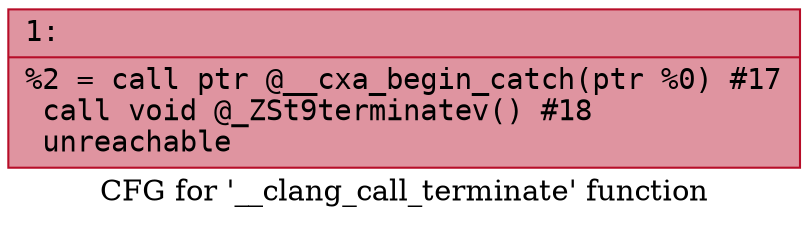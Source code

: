 digraph "CFG for '__clang_call_terminate' function" {
	label="CFG for '__clang_call_terminate' function";

	Node0x600000634410 [shape=record,color="#b70d28ff", style=filled, fillcolor="#b70d2870" fontname="Courier",label="{1:\l|  %2 = call ptr @__cxa_begin_catch(ptr %0) #17\l  call void @_ZSt9terminatev() #18\l  unreachable\l}"];
}
